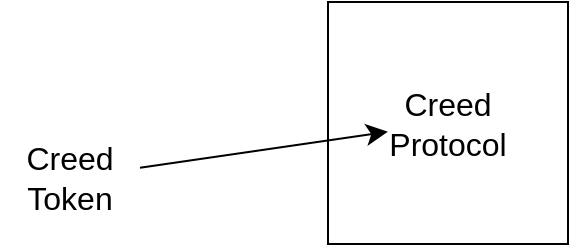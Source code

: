 <mxfile version="22.1.16" type="github">
  <diagram name="Página-1" id="t8cCCM7TRm1y9gIlTtV_">
    <mxGraphModel dx="1035" dy="512" grid="0" gridSize="10" guides="1" tooltips="1" connect="1" arrows="1" fold="1" page="0" pageScale="1" pageWidth="827" pageHeight="1169" math="0" shadow="0">
      <root>
        <mxCell id="0" />
        <mxCell id="1" parent="0" />
        <mxCell id="HLsIkkPrO-gwqsIs5-op-1" value="" style="whiteSpace=wrap;html=1;fontSize=16;" vertex="1" parent="1">
          <mxGeometry x="147" y="94" width="120" height="121" as="geometry" />
        </mxCell>
        <mxCell id="HLsIkkPrO-gwqsIs5-op-2" value="Creed Protocol" style="text;strokeColor=none;fillColor=none;html=1;align=center;verticalAlign=middle;whiteSpace=wrap;rounded=0;fontSize=16;" vertex="1" parent="1">
          <mxGeometry x="177" y="139.5" width="60" height="30" as="geometry" />
        </mxCell>
        <mxCell id="spob93mlaQJFB_iOKqQo-2" value="" style="edgeStyle=none;curved=1;rounded=0;orthogonalLoop=1;jettySize=auto;html=1;fontSize=12;startSize=8;endSize=8;" edge="1" parent="1" source="spob93mlaQJFB_iOKqQo-1" target="HLsIkkPrO-gwqsIs5-op-2">
          <mxGeometry relative="1" as="geometry" />
        </mxCell>
        <mxCell id="spob93mlaQJFB_iOKqQo-1" value="Creed&lt;br&gt;Token" style="text;strokeColor=none;fillColor=none;html=1;align=center;verticalAlign=middle;whiteSpace=wrap;rounded=0;fontSize=16;" vertex="1" parent="1">
          <mxGeometry x="-17" y="167" width="70" height="30" as="geometry" />
        </mxCell>
      </root>
    </mxGraphModel>
  </diagram>
</mxfile>
